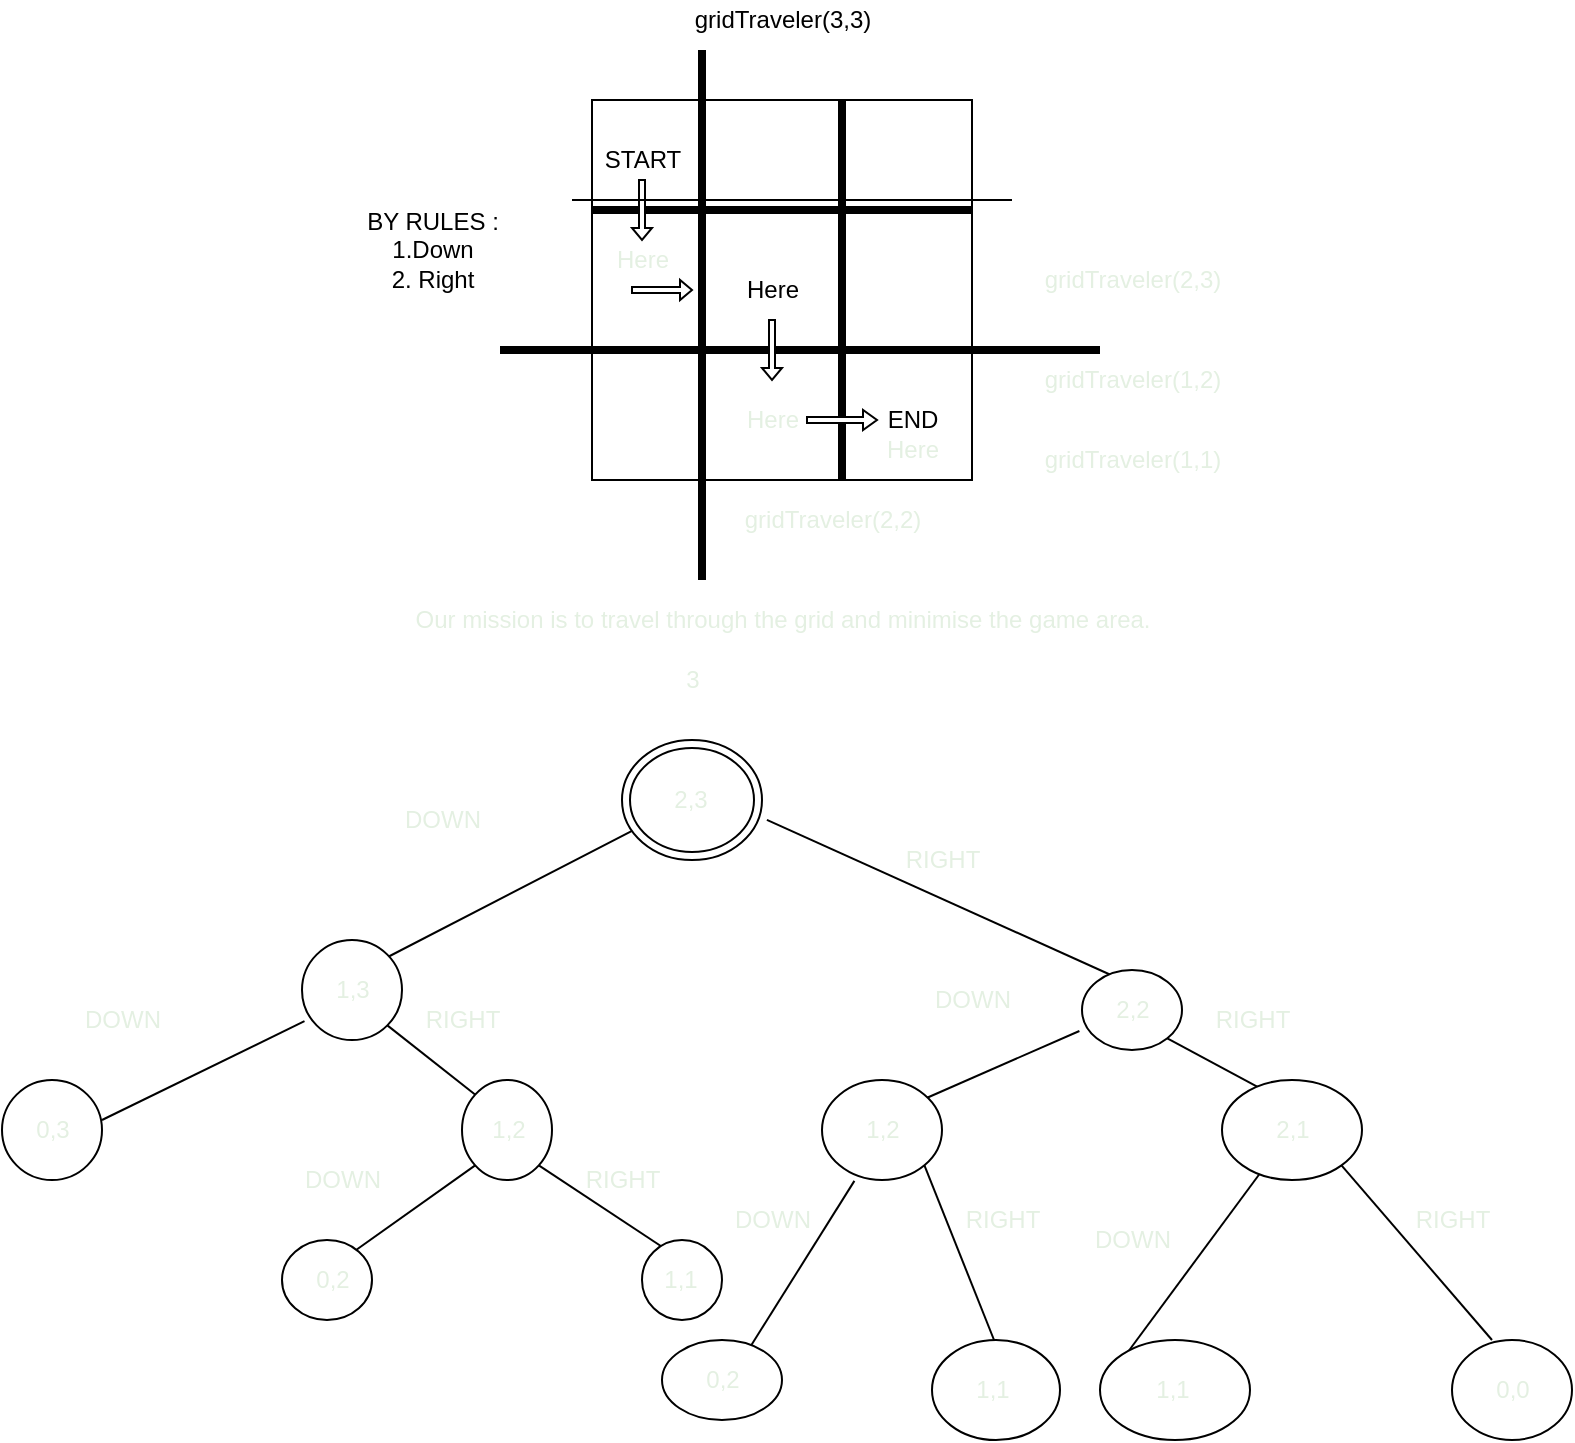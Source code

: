 <mxfile version="13.10.0" type="embed">
    <diagram id="FMVM0CwwDAh94RMpS9ze" name="gridTraveler">
        <mxGraphModel dx="848" dy="479" grid="1" gridSize="10" guides="1" tooltips="1" connect="1" arrows="1" fold="1" page="1" pageScale="1" pageWidth="827" pageHeight="1169" math="0" shadow="0">
            <root>
                <mxCell id="0"/>
                <mxCell id="1" parent="0"/>
                <mxCell id="2" value="" style="whiteSpace=wrap;html=1;aspect=fixed;fontStyle=0;align=right;" vertex="1" parent="1">
                    <mxGeometry x="330" y="140" width="190" height="190" as="geometry"/>
                </mxCell>
                <mxCell id="7" value="" style="line;strokeWidth=4;html=1;perimeter=backbonePerimeter;points=[];outlineConnect=0;" vertex="1" parent="1">
                    <mxGeometry x="330" y="260" width="190" height="10" as="geometry"/>
                </mxCell>
                <mxCell id="8" value="" style="line;strokeWidth=4;html=1;perimeter=backbonePerimeter;points=[];outlineConnect=0;direction=south;" vertex="1" parent="1">
                    <mxGeometry x="450" y="140" width="10" height="190" as="geometry"/>
                </mxCell>
                <mxCell id="11" value="" style="line;strokeWidth=4;html=1;perimeter=backbonePerimeter;points=[];outlineConnect=0;direction=south;" vertex="1" parent="1">
                    <mxGeometry x="380" y="140" width="10" height="190" as="geometry"/>
                </mxCell>
                <mxCell id="12" value="" style="line;strokeWidth=4;html=1;perimeter=backbonePerimeter;points=[];outlineConnect=0;" vertex="1" parent="1">
                    <mxGeometry x="330" y="190" width="190" height="10" as="geometry"/>
                </mxCell>
                <mxCell id="13" value="START" style="text;html=1;resizable=0;autosize=1;align=center;verticalAlign=middle;points=[];fillColor=none;strokeColor=none;rounded=0;" vertex="1" parent="1">
                    <mxGeometry x="330" y="160" width="50" height="20" as="geometry"/>
                </mxCell>
                <mxCell id="16" value="END" style="text;html=1;align=center;verticalAlign=middle;resizable=0;points=[];autosize=1;" vertex="1" parent="1">
                    <mxGeometry x="470" y="290" width="40" height="20" as="geometry"/>
                </mxCell>
                <mxCell id="17" value="gridTraveler(3,3)" style="text;html=1;align=center;verticalAlign=middle;resizable=0;points=[];autosize=1;" vertex="1" parent="1">
                    <mxGeometry x="375" y="90" width="100" height="20" as="geometry"/>
                </mxCell>
                <mxCell id="18" value="" style="shape=singleArrow;direction=south;whiteSpace=wrap;html=1;align=right;" vertex="1" parent="1">
                    <mxGeometry x="350" y="180" width="10" height="30" as="geometry"/>
                </mxCell>
                <mxCell id="19" value="Here" style="text;html=1;align=center;verticalAlign=middle;resizable=0;points=[];autosize=1;" vertex="1" parent="1">
                    <mxGeometry x="400" y="225" width="40" height="20" as="geometry"/>
                </mxCell>
                <mxCell id="20" value="BY RULES :&lt;br&gt;1.Down&lt;br&gt;2. Right" style="text;html=1;align=center;verticalAlign=middle;resizable=0;points=[];autosize=1;" vertex="1" parent="1">
                    <mxGeometry x="210" y="190" width="80" height="50" as="geometry"/>
                </mxCell>
                <mxCell id="24" value="" style="endArrow=none;html=1;fontColor=#E4F0E2;" edge="1" parent="1">
                    <mxGeometry width="50" height="50" relative="1" as="geometry">
                        <mxPoint x="320" y="190" as="sourcePoint"/>
                        <mxPoint x="540" y="190" as="targetPoint"/>
                        <Array as="points"/>
                    </mxGeometry>
                </mxCell>
                <mxCell id="25" value="gridTraveler(2,3)" style="text;html=1;align=center;verticalAlign=middle;resizable=0;points=[];autosize=1;fontColor=#E4F0E2;" vertex="1" parent="1">
                    <mxGeometry x="550" y="220" width="100" height="20" as="geometry"/>
                </mxCell>
                <mxCell id="26" value="" style="shape=singleArrow;whiteSpace=wrap;html=1;fontColor=#E4F0E2;align=right;" vertex="1" parent="1">
                    <mxGeometry x="350" y="230" width="30" height="10" as="geometry"/>
                </mxCell>
                <mxCell id="28" value="" style="line;strokeWidth=4;html=1;perimeter=backbonePerimeter;points=[];outlineConnect=0;fontColor=#E4F0E2;align=right;" vertex="1" parent="1">
                    <mxGeometry x="284" y="260" width="300" height="10" as="geometry"/>
                </mxCell>
                <mxCell id="29" value="" style="line;strokeWidth=4;html=1;perimeter=backbonePerimeter;points=[];outlineConnect=0;fontColor=#E4F0E2;align=right;direction=south;" vertex="1" parent="1">
                    <mxGeometry x="380" y="115" width="10" height="265" as="geometry"/>
                </mxCell>
                <mxCell id="30" value="gridTraveler(2,2)" style="text;html=1;align=center;verticalAlign=middle;resizable=0;points=[];autosize=1;fontColor=#E4F0E2;" vertex="1" parent="1">
                    <mxGeometry x="400" y="340" width="100" height="20" as="geometry"/>
                </mxCell>
                <mxCell id="31" value="" style="shape=singleArrow;direction=south;whiteSpace=wrap;html=1;fontColor=#E4F0E2;align=right;" vertex="1" parent="1">
                    <mxGeometry x="415" y="250" width="10" height="30" as="geometry"/>
                </mxCell>
                <mxCell id="32" value="Here" style="text;html=1;align=center;verticalAlign=middle;resizable=0;points=[];autosize=1;fontColor=#E4F0E2;" vertex="1" parent="1">
                    <mxGeometry x="335" y="210" width="40" height="20" as="geometry"/>
                </mxCell>
                <mxCell id="33" value="Here" style="text;html=1;align=center;verticalAlign=middle;resizable=0;points=[];autosize=1;fontColor=#E4F0E2;" vertex="1" parent="1">
                    <mxGeometry x="400" y="290" width="40" height="20" as="geometry"/>
                </mxCell>
                <mxCell id="34" value="gridTraveler(1,2)" style="text;html=1;align=center;verticalAlign=middle;resizable=0;points=[];autosize=1;fontColor=#E4F0E2;" vertex="1" parent="1">
                    <mxGeometry x="550" y="270" width="100" height="20" as="geometry"/>
                </mxCell>
                <mxCell id="35" value="gridTraveler(1,1)" style="text;html=1;align=center;verticalAlign=middle;resizable=0;points=[];autosize=1;fontColor=#E4F0E2;" vertex="1" parent="1">
                    <mxGeometry x="550" y="310" width="100" height="20" as="geometry"/>
                </mxCell>
                <mxCell id="37" value="" style="shape=singleArrow;whiteSpace=wrap;html=1;fontColor=#E4F0E2;align=right;" vertex="1" parent="1">
                    <mxGeometry x="437.5" y="295" width="35" height="10" as="geometry"/>
                </mxCell>
                <mxCell id="38" value="Here" style="text;html=1;align=center;verticalAlign=middle;resizable=0;points=[];autosize=1;fontColor=#E4F0E2;" vertex="1" parent="1">
                    <mxGeometry x="470" y="305" width="40" height="20" as="geometry"/>
                </mxCell>
                <mxCell id="39" value="Our mission is to travel through the grid and minimise the game area." style="text;html=1;align=center;verticalAlign=middle;resizable=0;points=[];autosize=1;fontColor=#E4F0E2;" vertex="1" parent="1">
                    <mxGeometry x="235" y="390" width="380" height="20" as="geometry"/>
                </mxCell>
                <mxCell id="40" value="" style="ellipse;shape=doubleEllipse;whiteSpace=wrap;html=1;fontColor=#E4F0E2;align=right;" vertex="1" parent="1">
                    <mxGeometry x="345" y="460" width="70" height="60" as="geometry"/>
                </mxCell>
                <mxCell id="42" value="" style="endArrow=none;html=1;fontColor=#E4F0E2;" edge="1" parent="1" target="40">
                    <mxGeometry width="50" height="50" relative="1" as="geometry">
                        <mxPoint x="225" y="570" as="sourcePoint"/>
                        <mxPoint x="395" y="650" as="targetPoint"/>
                        <Array as="points"/>
                    </mxGeometry>
                </mxCell>
                <mxCell id="43" value="" style="ellipse;whiteSpace=wrap;html=1;fontColor=#E4F0E2;align=right;" vertex="1" parent="1">
                    <mxGeometry x="185" y="560" width="50" height="50" as="geometry"/>
                </mxCell>
                <mxCell id="44" value="" style="endArrow=none;html=1;fontColor=#E4F0E2;entryX=0.025;entryY=0.812;entryDx=0;entryDy=0;entryPerimeter=0;" edge="1" parent="1" target="43">
                    <mxGeometry width="50" height="50" relative="1" as="geometry">
                        <mxPoint x="85" y="650" as="sourcePoint"/>
                        <mxPoint x="395" y="650" as="targetPoint"/>
                    </mxGeometry>
                </mxCell>
                <mxCell id="45" value="" style="ellipse;whiteSpace=wrap;html=1;fontColor=#E4F0E2;align=right;" vertex="1" parent="1">
                    <mxGeometry x="35" y="630" width="50" height="50" as="geometry"/>
                </mxCell>
                <mxCell id="46" value="" style="endArrow=none;html=1;fontColor=#E4F0E2;entryX=1;entryY=1;entryDx=0;entryDy=0;" edge="1" parent="1" target="43">
                    <mxGeometry width="50" height="50" relative="1" as="geometry">
                        <mxPoint x="275" y="640" as="sourcePoint"/>
                        <mxPoint x="395" y="650" as="targetPoint"/>
                    </mxGeometry>
                </mxCell>
                <mxCell id="47" value="" style="ellipse;whiteSpace=wrap;html=1;fontColor=#E4F0E2;align=right;" vertex="1" parent="1">
                    <mxGeometry x="265" y="630" width="45" height="50" as="geometry"/>
                </mxCell>
                <mxCell id="48" value="" style="endArrow=none;html=1;fontColor=#E4F0E2;exitX=0;exitY=1;exitDx=0;exitDy=0;" edge="1" parent="1" source="47">
                    <mxGeometry width="50" height="50" relative="1" as="geometry">
                        <mxPoint x="345" y="700" as="sourcePoint"/>
                        <mxPoint x="205" y="720" as="targetPoint"/>
                    </mxGeometry>
                </mxCell>
                <mxCell id="49" value="" style="endArrow=none;html=1;fontColor=#E4F0E2;exitX=1;exitY=1;exitDx=0;exitDy=0;" edge="1" parent="1" source="47">
                    <mxGeometry width="50" height="50" relative="1" as="geometry">
                        <mxPoint x="345" y="700" as="sourcePoint"/>
                        <mxPoint x="375" y="720" as="targetPoint"/>
                    </mxGeometry>
                </mxCell>
                <mxCell id="50" value="" style="ellipse;whiteSpace=wrap;html=1;fontColor=#E4F0E2;align=right;" vertex="1" parent="1">
                    <mxGeometry x="175" y="710" width="45" height="40" as="geometry"/>
                </mxCell>
                <mxCell id="51" value="" style="ellipse;whiteSpace=wrap;html=1;fontColor=#E4F0E2;align=right;" vertex="1" parent="1">
                    <mxGeometry x="355" y="710" width="40" height="40" as="geometry"/>
                </mxCell>
                <mxCell id="53" style="edgeStyle=none;rounded=0;orthogonalLoop=1;jettySize=auto;html=1;exitX=0.5;exitY=1;exitDx=0;exitDy=0;fontColor=#E4F0E2;" edge="1" parent="1" source="51" target="51">
                    <mxGeometry relative="1" as="geometry"/>
                </mxCell>
                <mxCell id="54" value="DOWN" style="text;html=1;align=center;verticalAlign=middle;resizable=0;points=[];autosize=1;fontColor=#E4F0E2;" vertex="1" parent="1">
                    <mxGeometry x="230" y="490" width="50" height="20" as="geometry"/>
                </mxCell>
                <mxCell id="55" value="DOWN" style="text;html=1;align=center;verticalAlign=middle;resizable=0;points=[];autosize=1;fontColor=#E4F0E2;" vertex="1" parent="1">
                    <mxGeometry x="70" y="590" width="50" height="20" as="geometry"/>
                </mxCell>
                <mxCell id="56" value="2,3" style="text;html=1;align=center;verticalAlign=middle;resizable=0;points=[];autosize=1;fontColor=#E4F0E2;" vertex="1" parent="1">
                    <mxGeometry x="364" y="480" width="30" height="20" as="geometry"/>
                </mxCell>
                <mxCell id="57" value="1,3" style="text;html=1;align=center;verticalAlign=middle;resizable=0;points=[];autosize=1;fontColor=#E4F0E2;" vertex="1" parent="1">
                    <mxGeometry x="195" y="575" width="30" height="20" as="geometry"/>
                </mxCell>
                <mxCell id="58" value="0,3" style="text;html=1;align=center;verticalAlign=middle;resizable=0;points=[];autosize=1;fontColor=#E4F0E2;" vertex="1" parent="1">
                    <mxGeometry x="45" y="645" width="30" height="20" as="geometry"/>
                </mxCell>
                <mxCell id="60" value="RIGHT" style="text;html=1;align=center;verticalAlign=middle;resizable=0;points=[];autosize=1;fontColor=#E4F0E2;" vertex="1" parent="1">
                    <mxGeometry x="240" y="590" width="50" height="20" as="geometry"/>
                </mxCell>
                <mxCell id="61" value="RIGHT" style="text;html=1;align=center;verticalAlign=middle;resizable=0;points=[];autosize=1;fontColor=#E4F0E2;" vertex="1" parent="1">
                    <mxGeometry x="320" y="670" width="50" height="20" as="geometry"/>
                </mxCell>
                <mxCell id="62" value="DOWN" style="text;html=1;align=center;verticalAlign=middle;resizable=0;points=[];autosize=1;fontColor=#E4F0E2;" vertex="1" parent="1">
                    <mxGeometry x="180" y="670" width="50" height="20" as="geometry"/>
                </mxCell>
                <mxCell id="63" value="1,2" style="text;html=1;align=center;verticalAlign=middle;resizable=0;points=[];autosize=1;fontColor=#E4F0E2;" vertex="1" parent="1">
                    <mxGeometry x="272.5" y="645" width="30" height="20" as="geometry"/>
                </mxCell>
                <mxCell id="64" value="0,2" style="text;html=1;align=center;verticalAlign=middle;resizable=0;points=[];autosize=1;fontColor=#E4F0E2;" vertex="1" parent="1">
                    <mxGeometry x="185" y="720" width="30" height="20" as="geometry"/>
                </mxCell>
                <mxCell id="65" value="1,1" style="text;html=1;align=center;verticalAlign=middle;resizable=0;points=[];autosize=1;fontColor=#E4F0E2;" vertex="1" parent="1">
                    <mxGeometry x="359" y="720" width="30" height="20" as="geometry"/>
                </mxCell>
                <mxCell id="67" value="" style="endArrow=none;html=1;fontColor=#E4F0E2;entryX=1.035;entryY=0.665;entryDx=0;entryDy=0;entryPerimeter=0;" edge="1" parent="1" target="40">
                    <mxGeometry width="50" height="50" relative="1" as="geometry">
                        <mxPoint x="595" y="580" as="sourcePoint"/>
                        <mxPoint x="395" y="650" as="targetPoint"/>
                    </mxGeometry>
                </mxCell>
                <mxCell id="68" value="RIGHT" style="text;html=1;align=center;verticalAlign=middle;resizable=0;points=[];autosize=1;fontColor=#E4F0E2;" vertex="1" parent="1">
                    <mxGeometry x="480" y="510" width="50" height="20" as="geometry"/>
                </mxCell>
                <mxCell id="69" value="" style="ellipse;whiteSpace=wrap;html=1;fontColor=#E4F0E2;align=right;" vertex="1" parent="1">
                    <mxGeometry x="575" y="575" width="50" height="40" as="geometry"/>
                </mxCell>
                <mxCell id="70" value="" style="endArrow=none;html=1;fontColor=#E4F0E2;entryX=-0.026;entryY=0.762;entryDx=0;entryDy=0;entryPerimeter=0;" edge="1" parent="1" target="69">
                    <mxGeometry width="50" height="50" relative="1" as="geometry">
                        <mxPoint x="495" y="640" as="sourcePoint"/>
                        <mxPoint x="395" y="650" as="targetPoint"/>
                    </mxGeometry>
                </mxCell>
                <mxCell id="71" value="" style="ellipse;whiteSpace=wrap;html=1;fontColor=#E4F0E2;align=right;" vertex="1" parent="1">
                    <mxGeometry x="445" y="630" width="60" height="50" as="geometry"/>
                </mxCell>
                <mxCell id="72" value="" style="endArrow=none;html=1;fontColor=#E4F0E2;entryX=0.27;entryY=1.009;entryDx=0;entryDy=0;entryPerimeter=0;" edge="1" parent="1" target="71">
                    <mxGeometry width="50" height="50" relative="1" as="geometry">
                        <mxPoint x="405" y="770" as="sourcePoint"/>
                        <mxPoint x="395" y="650" as="targetPoint"/>
                    </mxGeometry>
                </mxCell>
                <mxCell id="73" value="" style="endArrow=none;html=1;fontColor=#E4F0E2;entryX=1;entryY=1;entryDx=0;entryDy=0;" edge="1" parent="1" target="71">
                    <mxGeometry width="50" height="50" relative="1" as="geometry">
                        <mxPoint x="535" y="770" as="sourcePoint"/>
                        <mxPoint x="395" y="650" as="targetPoint"/>
                    </mxGeometry>
                </mxCell>
                <mxCell id="74" value="" style="endArrow=none;html=1;fontColor=#E4F0E2;entryX=1;entryY=1;entryDx=0;entryDy=0;" edge="1" parent="1" target="69">
                    <mxGeometry width="50" height="50" relative="1" as="geometry">
                        <mxPoint x="675" y="640" as="sourcePoint"/>
                        <mxPoint x="395" y="650" as="targetPoint"/>
                    </mxGeometry>
                </mxCell>
                <mxCell id="75" value="" style="ellipse;whiteSpace=wrap;html=1;fontColor=#E4F0E2;align=right;" vertex="1" parent="1">
                    <mxGeometry x="645" y="630" width="70" height="50" as="geometry"/>
                </mxCell>
                <mxCell id="76" value="" style="endArrow=none;html=1;fontColor=#E4F0E2;" edge="1" parent="1" target="75">
                    <mxGeometry width="50" height="50" relative="1" as="geometry">
                        <mxPoint x="595" y="770" as="sourcePoint"/>
                        <mxPoint x="395" y="650" as="targetPoint"/>
                    </mxGeometry>
                </mxCell>
                <mxCell id="77" value="" style="endArrow=none;html=1;fontColor=#E4F0E2;entryX=1;entryY=1;entryDx=0;entryDy=0;" edge="1" parent="1" target="75">
                    <mxGeometry width="50" height="50" relative="1" as="geometry">
                        <mxPoint x="780" y="760" as="sourcePoint"/>
                        <mxPoint x="395" y="650" as="targetPoint"/>
                    </mxGeometry>
                </mxCell>
                <mxCell id="78" value="RIGHT" style="text;html=1;align=center;verticalAlign=middle;resizable=0;points=[];autosize=1;fontColor=#E4F0E2;" vertex="1" parent="1">
                    <mxGeometry x="635" y="590" width="50" height="20" as="geometry"/>
                </mxCell>
                <mxCell id="79" value="RIGHT" style="text;html=1;align=center;verticalAlign=middle;resizable=0;points=[];autosize=1;fontColor=#E4F0E2;" vertex="1" parent="1">
                    <mxGeometry x="735" y="690" width="50" height="20" as="geometry"/>
                </mxCell>
                <mxCell id="80" value="DOWN" style="text;html=1;align=center;verticalAlign=middle;resizable=0;points=[];autosize=1;fontColor=#E4F0E2;" vertex="1" parent="1">
                    <mxGeometry x="575" y="700" width="50" height="20" as="geometry"/>
                </mxCell>
                <mxCell id="81" value="DOWN" style="text;html=1;align=center;verticalAlign=middle;resizable=0;points=[];autosize=1;fontColor=#E4F0E2;" vertex="1" parent="1">
                    <mxGeometry x="395" y="690" width="50" height="20" as="geometry"/>
                </mxCell>
                <mxCell id="82" value="RIGHT" style="text;html=1;align=center;verticalAlign=middle;resizable=0;points=[];autosize=1;fontColor=#E4F0E2;" vertex="1" parent="1">
                    <mxGeometry x="510" y="690" width="50" height="20" as="geometry"/>
                </mxCell>
                <mxCell id="83" value="" style="ellipse;whiteSpace=wrap;html=1;fontColor=#E4F0E2;align=right;" vertex="1" parent="1">
                    <mxGeometry x="365" y="760" width="60" height="40" as="geometry"/>
                </mxCell>
                <mxCell id="84" value="" style="ellipse;whiteSpace=wrap;html=1;fontColor=#E4F0E2;align=right;" vertex="1" parent="1">
                    <mxGeometry x="500" y="760" width="64" height="50" as="geometry"/>
                </mxCell>
                <mxCell id="85" value="" style="ellipse;whiteSpace=wrap;html=1;fontColor=#E4F0E2;align=right;" vertex="1" parent="1">
                    <mxGeometry x="760" y="760" width="60" height="50" as="geometry"/>
                </mxCell>
                <mxCell id="86" value="" style="ellipse;whiteSpace=wrap;html=1;fontColor=#E4F0E2;align=right;" vertex="1" parent="1">
                    <mxGeometry x="584" y="760" width="75" height="50" as="geometry"/>
                </mxCell>
                <mxCell id="87" value="2,2" style="text;html=1;align=center;verticalAlign=middle;resizable=0;points=[];autosize=1;fontColor=#E4F0E2;" vertex="1" parent="1">
                    <mxGeometry x="585" y="585" width="30" height="20" as="geometry"/>
                </mxCell>
                <mxCell id="88" value="DOWN" style="text;html=1;align=center;verticalAlign=middle;resizable=0;points=[];autosize=1;fontColor=#E4F0E2;" vertex="1" parent="1">
                    <mxGeometry x="495" y="580" width="50" height="20" as="geometry"/>
                </mxCell>
                <mxCell id="89" value="2,1" style="text;html=1;align=center;verticalAlign=middle;resizable=0;points=[];autosize=1;fontColor=#E4F0E2;" vertex="1" parent="1">
                    <mxGeometry x="665" y="645" width="30" height="20" as="geometry"/>
                </mxCell>
                <mxCell id="90" value="0,0" style="text;html=1;align=center;verticalAlign=middle;resizable=0;points=[];autosize=1;fontColor=#E4F0E2;" vertex="1" parent="1">
                    <mxGeometry x="775" y="775" width="30" height="20" as="geometry"/>
                </mxCell>
                <mxCell id="91" value="1,1" style="text;html=1;align=center;verticalAlign=middle;resizable=0;points=[];autosize=1;fontColor=#E4F0E2;" vertex="1" parent="1">
                    <mxGeometry x="605" y="775" width="30" height="20" as="geometry"/>
                </mxCell>
                <mxCell id="92" value="1,1" style="text;html=1;align=center;verticalAlign=middle;resizable=0;points=[];autosize=1;fontColor=#E4F0E2;" vertex="1" parent="1">
                    <mxGeometry x="515" y="775" width="30" height="20" as="geometry"/>
                </mxCell>
                <mxCell id="93" value="0,2" style="text;html=1;align=center;verticalAlign=middle;resizable=0;points=[];autosize=1;fontColor=#E4F0E2;" vertex="1" parent="1">
                    <mxGeometry x="380" y="770" width="30" height="20" as="geometry"/>
                </mxCell>
                <mxCell id="94" value="1,2" style="text;html=1;align=center;verticalAlign=middle;resizable=0;points=[];autosize=1;fontColor=#E4F0E2;" vertex="1" parent="1">
                    <mxGeometry x="460" y="645" width="30" height="20" as="geometry"/>
                </mxCell>
                <mxCell id="95" value="3" style="text;html=1;align=center;verticalAlign=middle;resizable=0;points=[];autosize=1;fontColor=#E4F0E2;" vertex="1" parent="1">
                    <mxGeometry x="370" y="420" width="20" height="20" as="geometry"/>
                </mxCell>
            </root>
        </mxGraphModel>
    </diagram>
</mxfile>